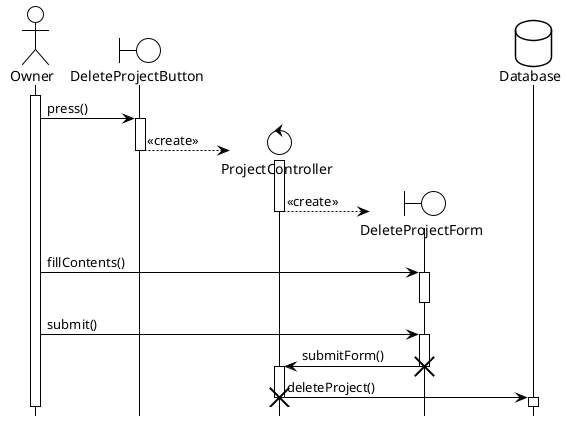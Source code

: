 @startuml DeleteProject
!theme plain
hide footbox
actor Owner as po
boundary DeleteProjectButton as dpb
control ProjectController as dpc
boundary DeleteProjectForm as dpf
database Database as pd

activate po

po -> dpb : press()
activate dpb

create dpc
dpb --> dpc : <<create>>
deactivate dpb
activate dpc

create dpf
dpc --> dpf : <<create>>
deactivate dpc

po -> dpf : fillContents()
activate dpf
deactivate dpf

po -> dpf : submit()
activate dpf

dpf -> dpc : submitForm()
destroy dpf
activate dpc

dpc -> pd : deleteProject()
destroy dpc
activate pd
deactivate pd
@enduml